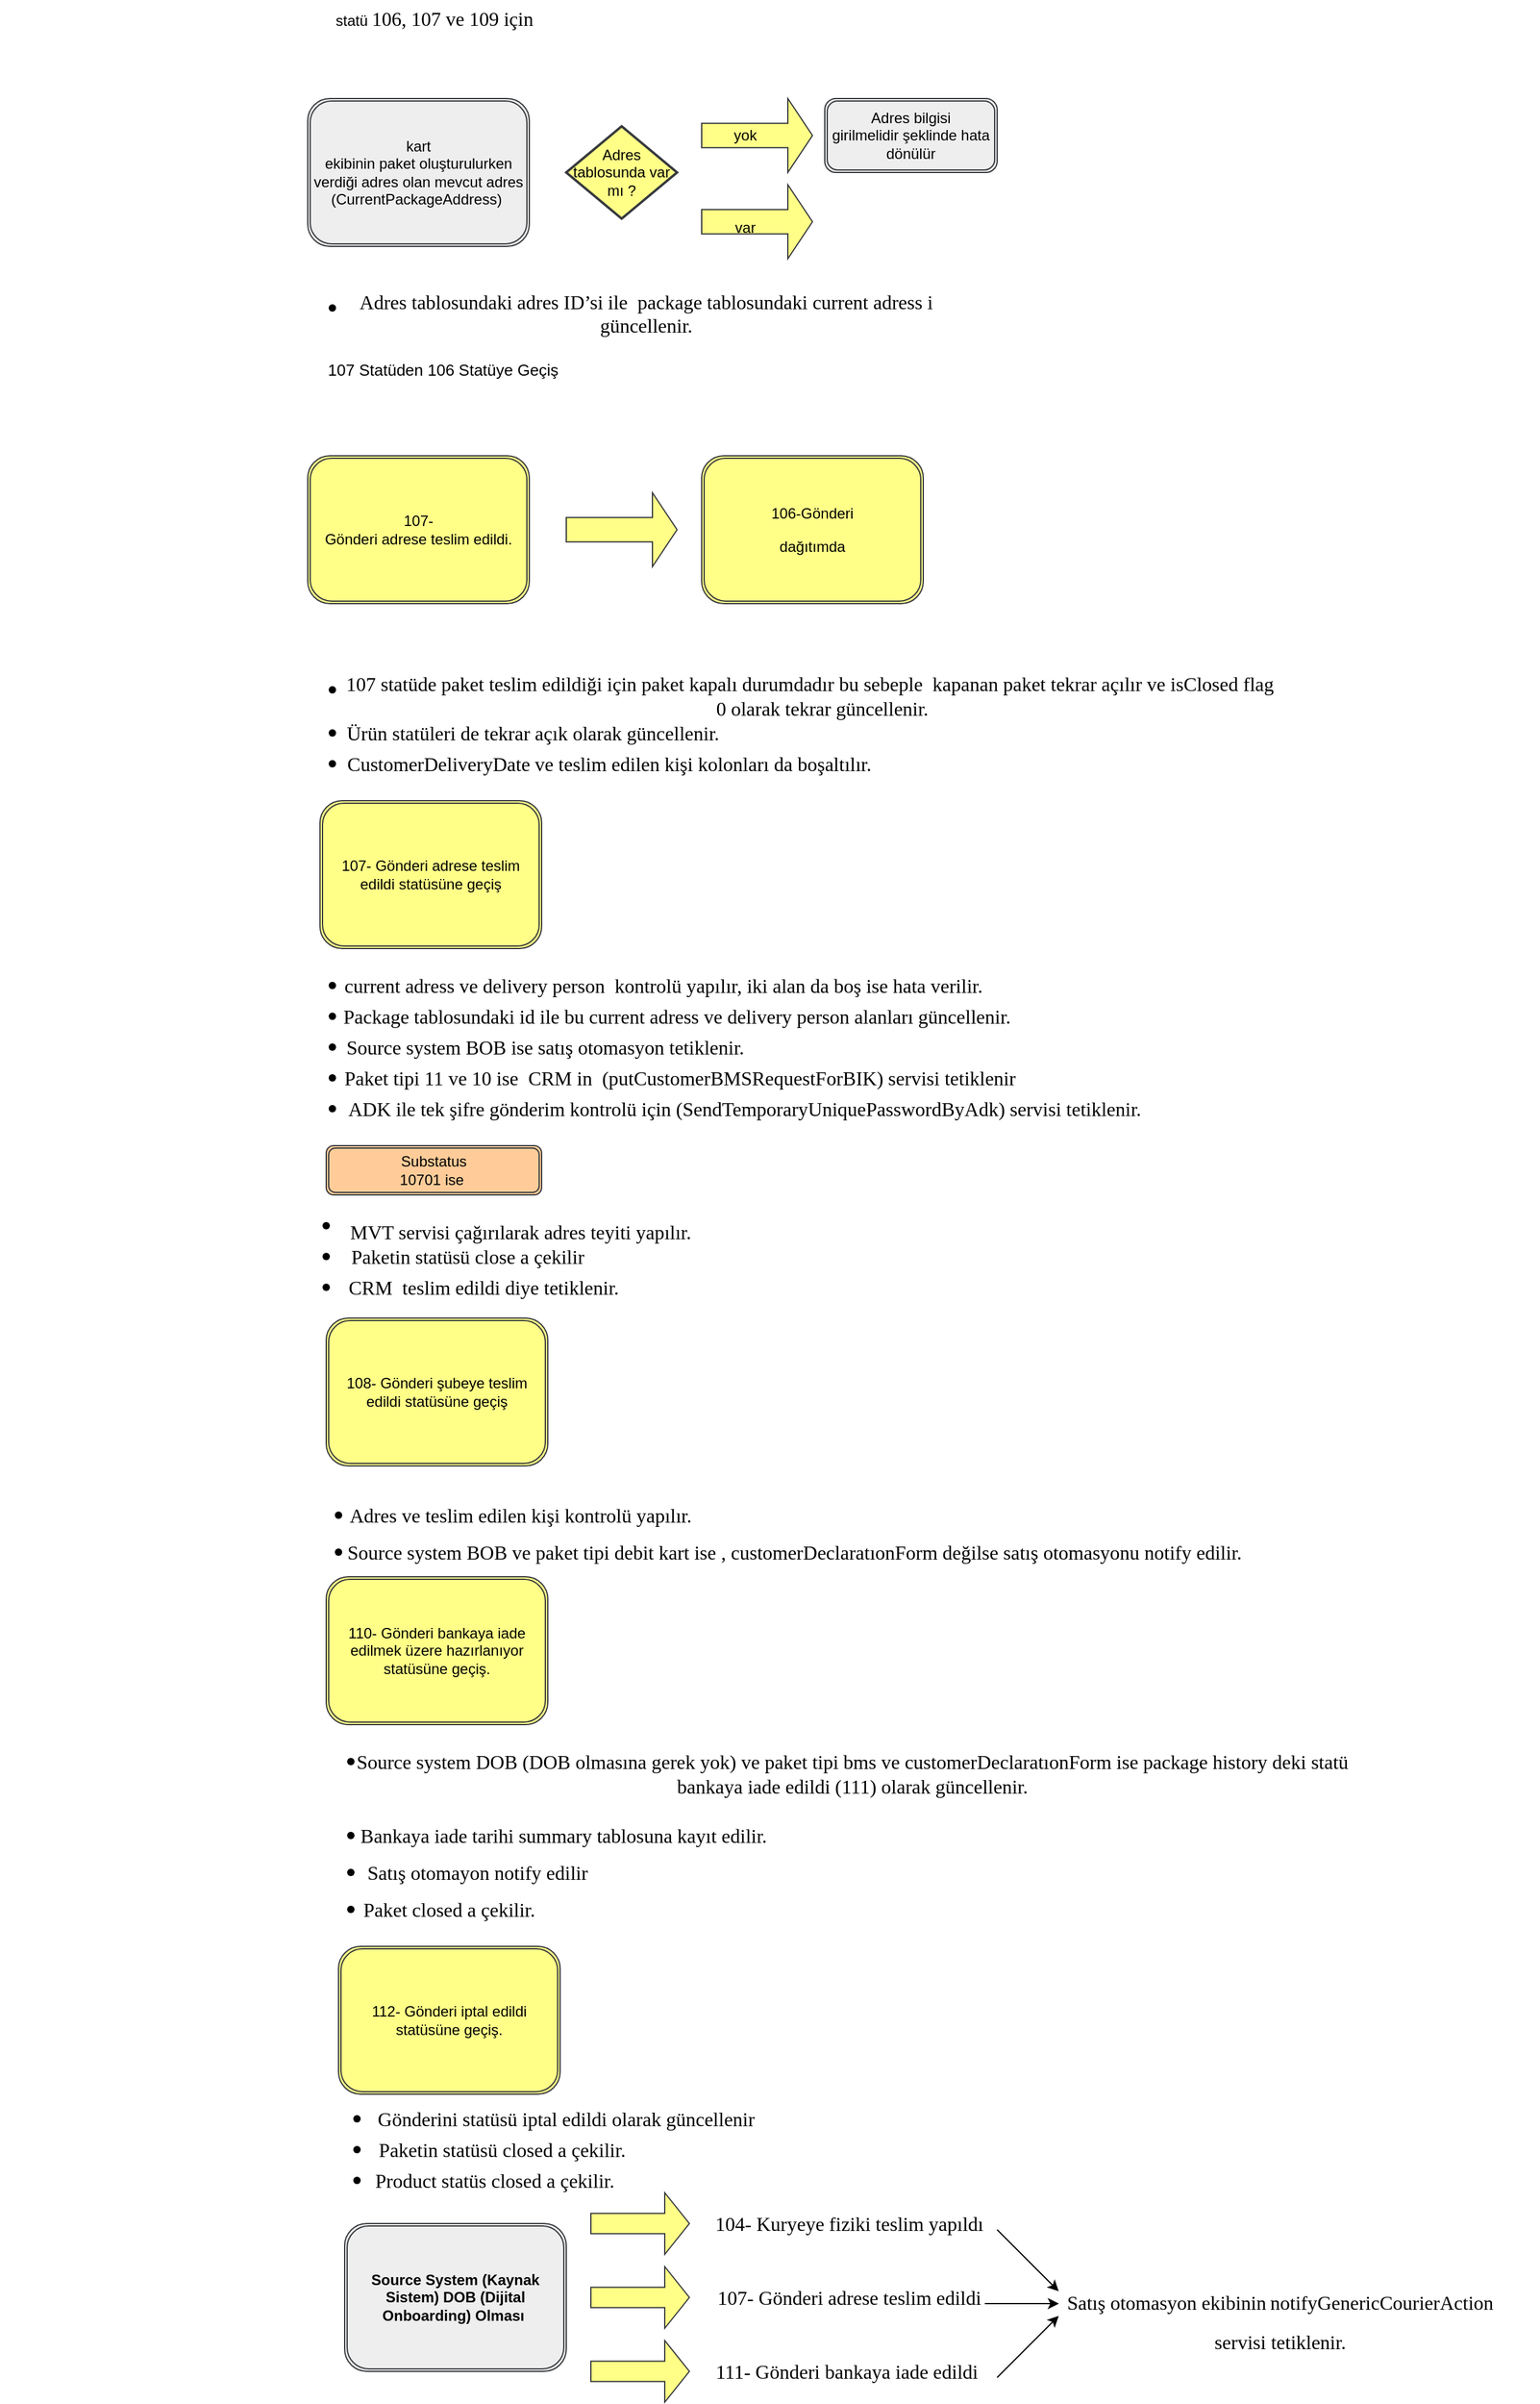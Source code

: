 <mxfile version="24.3.1" type="github">
  <diagram name="Sayfa -1" id="WW5wY_Qcip8z4y86tEyI">
    <mxGraphModel dx="1845" dy="658" grid="1" gridSize="10" guides="1" tooltips="1" connect="1" arrows="1" fold="1" page="1" pageScale="1" pageWidth="827" pageHeight="1169" background="none" math="0" shadow="0">
      <root>
        <mxCell id="0" />
        <mxCell id="1" parent="0" />
        <mxCell id="4TituT0BLEGVB-wLY2qW-1" value="&lt;span style=&quot;&quot;&gt;&lt;font style=&quot;font-size: 12px;&quot; face=&quot;Helvetica&quot;&gt;kart&lt;br&gt;ekibinin paket oluşturulurken verdiği adres olan mevcut adres (CurrentPackageAddress)&amp;nbsp;&lt;/font&gt;&lt;/span&gt;" style="shape=ext;double=1;rounded=1;whiteSpace=wrap;html=1;fillColor=#eeeeee;strokeColor=#36393d;" vertex="1" parent="1">
          <mxGeometry x="50" y="160" width="180" height="120" as="geometry" />
        </mxCell>
        <mxCell id="4TituT0BLEGVB-wLY2qW-2" value="Adres tablosunda var mı ?" style="strokeWidth=2;html=1;shape=mxgraph.flowchart.decision;whiteSpace=wrap;fillColor=#ffff88;strokeColor=#36393d;" vertex="1" parent="1">
          <mxGeometry x="260" y="182.5" width="90" height="75" as="geometry" />
        </mxCell>
        <mxCell id="4TituT0BLEGVB-wLY2qW-3" value="" style="html=1;shadow=0;dashed=0;align=center;verticalAlign=middle;shape=mxgraph.arrows2.arrow;dy=0.67;dx=20;notch=0;fillColor=#ffff88;strokeColor=#36393d;" vertex="1" parent="1">
          <mxGeometry x="370" y="160" width="90" height="60" as="geometry" />
        </mxCell>
        <mxCell id="4TituT0BLEGVB-wLY2qW-7" value="" style="html=1;shadow=0;dashed=0;align=center;verticalAlign=middle;shape=mxgraph.arrows2.arrow;dy=0.67;dx=20;notch=0;fillColor=#ffff88;strokeColor=#36393d;" vertex="1" parent="1">
          <mxGeometry x="370" y="230" width="90" height="60" as="geometry" />
        </mxCell>
        <mxCell id="4TituT0BLEGVB-wLY2qW-8" value="yok" style="text;html=1;align=center;verticalAlign=middle;resizable=0;points=[];autosize=1;strokeColor=none;fillColor=none;" vertex="1" parent="1">
          <mxGeometry x="385" y="175" width="40" height="30" as="geometry" />
        </mxCell>
        <mxCell id="4TituT0BLEGVB-wLY2qW-9" value="var" style="text;html=1;align=center;verticalAlign=middle;resizable=0;points=[];autosize=1;strokeColor=none;fillColor=none;" vertex="1" parent="1">
          <mxGeometry x="385" y="250" width="40" height="30" as="geometry" />
        </mxCell>
        <mxCell id="4TituT0BLEGVB-wLY2qW-12" value="&lt;span style=&quot;&quot;&gt;&lt;font style=&quot;font-size: 12px;&quot; face=&quot;Helvetica&quot;&gt;Adres bilgisi&lt;br&gt;girilmelidir şeklinde hata dönülür&lt;/font&gt;&lt;/span&gt;" style="shape=ext;double=1;rounded=1;whiteSpace=wrap;html=1;fillColor=#eeeeee;strokeColor=#36393d;" vertex="1" parent="1">
          <mxGeometry x="470" y="160" width="140" height="60" as="geometry" />
        </mxCell>
        <mxCell id="4TituT0BLEGVB-wLY2qW-15" value="" style="shape=waypoint;sketch=0;fillStyle=solid;size=6;pointerEvents=1;points=[];fillColor=none;resizable=0;rotatable=0;perimeter=centerPerimeter;snapToPoint=1;" vertex="1" parent="1">
          <mxGeometry x="60" y="320" width="20" height="20" as="geometry" />
        </mxCell>
        <mxCell id="4TituT0BLEGVB-wLY2qW-20" value="&lt;span style=&quot;text-wrap: nowrap;&quot;&gt;statü&amp;nbsp;&lt;/span&gt;&lt;span style=&quot;text-wrap: nowrap; font-size: 12pt; font-family: &amp;quot;Times New Roman&amp;quot;, serif;&quot;&gt;106, 107 ve 109 için&amp;nbsp;&lt;/span&gt;" style="text;html=1;align=center;verticalAlign=middle;whiteSpace=wrap;rounded=0;" vertex="1" parent="1">
          <mxGeometry x="60" y="80" width="190" height="30" as="geometry" />
        </mxCell>
        <mxCell id="4TituT0BLEGVB-wLY2qW-21" value="&lt;p style=&quot;text-indent: -18pt; font-size: 16px;&quot; class=&quot;MsoListParagraph&quot;&gt;&lt;font style=&quot;font-size: 16px;&quot; face=&quot;Times New Roman&quot;&gt;&lt;span style=&quot;font-variant-numeric: normal; font-variant-east-asian: normal; font-variant-alternates: normal; font-kerning: auto; font-optical-sizing: auto; font-feature-settings: normal; font-variation-settings: normal; font-variant-position: normal; font-stretch: normal; line-height: normal;&quot;&gt;&amp;nbsp; &amp;nbsp; &amp;nbsp; &amp;nbsp;&lt;br&gt;&lt;/span&gt;Adres tablosundaki adres ID’si ile&amp;nbsp; package tablosundaki current adress i güncellenir.&lt;/font&gt;&lt;/p&gt;" style="text;html=1;align=center;verticalAlign=middle;whiteSpace=wrap;rounded=0;" vertex="1" parent="1">
          <mxGeometry x="70" y="310" width="510" height="30" as="geometry" />
        </mxCell>
        <mxCell id="4TituT0BLEGVB-wLY2qW-22" value="&lt;p align=&quot;center&quot; class=&quot;MsoNormal&quot;&gt;107-&lt;br/&gt;Gönderi adrese teslim edildi.&lt;/p&gt;" style="shape=ext;double=1;rounded=1;whiteSpace=wrap;html=1;fillColor=#ffff88;strokeColor=#36393d;" vertex="1" parent="1">
          <mxGeometry x="50" y="450" width="180" height="120" as="geometry" />
        </mxCell>
        <mxCell id="4TituT0BLEGVB-wLY2qW-25" value="" style="html=1;shadow=0;dashed=0;align=center;verticalAlign=middle;shape=mxgraph.arrows2.arrow;dy=0.67;dx=20;notch=0;fillColor=#ffff88;strokeColor=#36393d;" vertex="1" parent="1">
          <mxGeometry x="260" y="480" width="90" height="60" as="geometry" />
        </mxCell>
        <mxCell id="4TituT0BLEGVB-wLY2qW-29" value="" style="shape=waypoint;sketch=0;fillStyle=solid;size=6;pointerEvents=1;points=[];fillColor=none;resizable=0;rotatable=0;perimeter=centerPerimeter;snapToPoint=1;" vertex="1" parent="1">
          <mxGeometry x="60" y="630" width="20" height="20" as="geometry" />
        </mxCell>
        <mxCell id="4TituT0BLEGVB-wLY2qW-30" value="&lt;p class=&quot;MsoNormal&quot;&gt;&lt;font style=&quot;font-size: 13px;&quot;&gt;107 Statüden 106 Statüye Geçiş&lt;/font&gt;&lt;b&gt;&lt;/b&gt;&lt;/p&gt;" style="text;html=1;align=center;verticalAlign=middle;whiteSpace=wrap;rounded=0;" vertex="1" parent="1">
          <mxGeometry x="60" y="360" width="200" height="40" as="geometry" />
        </mxCell>
        <mxCell id="4TituT0BLEGVB-wLY2qW-31" value="&lt;p class=&quot;MsoListParagraph&quot; style=&quot;text-indent: -18pt; font-size: 16px;&quot;&gt;&lt;font style=&quot;font-size: 16px;&quot; face=&quot;Times New Roman&quot;&gt;&lt;span style=&quot;&quot;&gt;107 statüde paket teslim edildiği için paket kapalı durumdadır bu sebeple &amp;nbsp;kapanan paket tekrar açılır ve isClosed&amp;nbsp;&lt;/span&gt;&lt;span style=&quot;background-color: initial; text-indent: -18pt;&quot;&gt;flag 0 olarak tekrar güncellenir.&amp;nbsp;&lt;/span&gt;&lt;/font&gt;&lt;/p&gt;" style="text;html=1;align=center;verticalAlign=middle;whiteSpace=wrap;rounded=0;fontSize=13;" vertex="1" parent="1">
          <mxGeometry x="100" y="630" width="740" height="30" as="geometry" />
        </mxCell>
        <mxCell id="4TituT0BLEGVB-wLY2qW-32" value="&lt;p align=&quot;center&quot; class=&quot;MsoNormal&quot;&gt;106-&lt;span style=&quot;background-color: initial;&quot;&gt;Gönderi&lt;/span&gt;&lt;/p&gt;&lt;p align=&quot;center&quot; class=&quot;MsoNormal&quot;&gt;dağıtımda&lt;/p&gt;" style="shape=ext;double=1;rounded=1;whiteSpace=wrap;html=1;fillColor=#ffff88;strokeColor=#36393d;" vertex="1" parent="1">
          <mxGeometry x="370" y="450" width="180" height="120" as="geometry" />
        </mxCell>
        <mxCell id="4TituT0BLEGVB-wLY2qW-36" value="&lt;span style=&quot;font-size:12.0pt;font-family:&amp;quot;Times New Roman&amp;quot;,serif;&lt;br/&gt;mso-fareast-font-family:&amp;quot;Times New Roman&amp;quot;;mso-fareast-theme-font:minor-fareast;&lt;br/&gt;mso-ansi-language:TR;mso-fareast-language:EN-US;mso-bidi-language:AR-SA&quot;&gt;Ürün statüleri de tekrar açık olarak güncellenir.&amp;nbsp;&lt;/span&gt;" style="text;html=1;align=center;verticalAlign=middle;whiteSpace=wrap;rounded=0;" vertex="1" parent="1">
          <mxGeometry y="660" width="470" height="30" as="geometry" />
        </mxCell>
        <mxCell id="4TituT0BLEGVB-wLY2qW-37" value="" style="shape=waypoint;sketch=0;fillStyle=solid;size=6;pointerEvents=1;points=[];fillColor=none;resizable=0;rotatable=0;perimeter=centerPerimeter;snapToPoint=1;" vertex="1" parent="1">
          <mxGeometry x="60" y="665" width="20" height="20" as="geometry" />
        </mxCell>
        <mxCell id="4TituT0BLEGVB-wLY2qW-39" value="" style="shape=waypoint;sketch=0;fillStyle=solid;size=6;pointerEvents=1;points=[];fillColor=none;resizable=0;rotatable=0;perimeter=centerPerimeter;snapToPoint=1;" vertex="1" parent="1">
          <mxGeometry x="60" y="690" width="20" height="20" as="geometry" />
        </mxCell>
        <mxCell id="4TituT0BLEGVB-wLY2qW-40" value="&lt;span style=&quot;font-size:12.0pt;font-family:&amp;quot;Times New Roman&amp;quot;,serif;&lt;br/&gt;mso-fareast-font-family:&amp;quot;Times New Roman&amp;quot;;mso-fareast-theme-font:minor-fareast;&lt;br/&gt;mso-ansi-language:TR;mso-fareast-language:EN-US;mso-bidi-language:AR-SA&quot;&gt;CustomerDeliveryDate ve teslim edilen kişi kolonları da boşaltılır.&lt;/span&gt;" style="text;html=1;align=center;verticalAlign=middle;whiteSpace=wrap;rounded=0;" vertex="1" parent="1">
          <mxGeometry x="20" y="685" width="550" height="30" as="geometry" />
        </mxCell>
        <mxCell id="4TituT0BLEGVB-wLY2qW-41" value="&lt;p align=&quot;center&quot; class=&quot;MsoNormal&quot;&gt;107- Gönderi adrese teslim edildi statüsüne geçiş&lt;br&gt;&lt;/p&gt;" style="shape=ext;double=1;rounded=1;whiteSpace=wrap;html=1;fillColor=#ffff88;strokeColor=#36393d;" vertex="1" parent="1">
          <mxGeometry x="60" y="730" width="180" height="120" as="geometry" />
        </mxCell>
        <mxCell id="4TituT0BLEGVB-wLY2qW-46" value="" style="shape=waypoint;sketch=0;fillStyle=solid;size=6;pointerEvents=1;points=[];fillColor=none;resizable=0;rotatable=0;perimeter=centerPerimeter;snapToPoint=1;" vertex="1" parent="1">
          <mxGeometry x="60" y="870" width="20" height="20" as="geometry" />
        </mxCell>
        <mxCell id="4TituT0BLEGVB-wLY2qW-47" value="&lt;p style=&quot;font-size: 16px;&quot; class=&quot;MsoNormal&quot;&gt;&lt;font style=&quot;font-size: 16px;&quot; face=&quot;Times New Roman&quot;&gt;current adress ve delivery person&amp;nbsp; kontrolü yapılır, iki alan da boş ise hata verilir.&amp;nbsp;&amp;nbsp;&lt;/font&gt;&lt;span style=&quot;font-size: 14px; background-color: initial;&quot;&gt;&amp;nbsp;&lt;/span&gt;&lt;/p&gt;&lt;p style=&quot;font-size: 14px;&quot; class=&quot;MsoNormal&quot;&gt;&lt;/p&gt;" style="text;html=1;align=center;verticalAlign=middle;whiteSpace=wrap;rounded=0;" vertex="1" parent="1">
          <mxGeometry x="40" y="865" width="610" height="30" as="geometry" />
        </mxCell>
        <mxCell id="4TituT0BLEGVB-wLY2qW-48" value="" style="shape=waypoint;sketch=0;fillStyle=solid;size=6;pointerEvents=1;points=[];fillColor=none;resizable=0;rotatable=0;perimeter=centerPerimeter;snapToPoint=1;" vertex="1" parent="1">
          <mxGeometry x="60" y="895" width="20" height="20" as="geometry" />
        </mxCell>
        <mxCell id="4TituT0BLEGVB-wLY2qW-49" value="&lt;span style=&quot;font-size:12.0pt;font-family:&amp;quot;Times New Roman&amp;quot;,serif;&lt;br/&gt;mso-fareast-font-family:&amp;quot;Times New Roman&amp;quot;;mso-fareast-theme-font:minor-fareast;&lt;br/&gt;mso-ansi-language:TR;mso-fareast-language:EN-US;mso-bidi-language:AR-SA&quot;&gt;Package tablosundaki id ile bu current adress ve delivery person alanları güncellenir.&lt;/span&gt;" style="text;html=1;align=center;verticalAlign=middle;whiteSpace=wrap;rounded=0;" vertex="1" parent="1">
          <mxGeometry x="40" y="890" width="620" height="30" as="geometry" />
        </mxCell>
        <mxCell id="4TituT0BLEGVB-wLY2qW-53" value="&lt;p style=&quot;&quot; align=&quot;center&quot; class=&quot;MsoNormal&quot;&gt;&lt;span style=&quot;&quot;&gt;Substatus&lt;br&gt;10701 ise&amp;nbsp;&lt;/span&gt;&lt;br&gt;&lt;/p&gt;" style="shape=ext;double=1;rounded=1;whiteSpace=wrap;html=1;fillColor=#ffcc99;strokeColor=#36393d;" vertex="1" parent="1">
          <mxGeometry x="65" y="1010" width="175" height="40" as="geometry" />
        </mxCell>
        <mxCell id="4TituT0BLEGVB-wLY2qW-54" value="" style="shape=waypoint;sketch=0;fillStyle=solid;size=6;pointerEvents=1;points=[];fillColor=none;resizable=0;rotatable=0;perimeter=centerPerimeter;snapToPoint=1;" vertex="1" parent="1">
          <mxGeometry x="60" y="920" width="20" height="20" as="geometry" />
        </mxCell>
        <mxCell id="4TituT0BLEGVB-wLY2qW-56" value="&lt;span style=&quot;font-size:12.0pt;font-family:&amp;quot;Times New Roman&amp;quot;,serif;&lt;br/&gt;mso-fareast-font-family:&amp;quot;Times New Roman&amp;quot;;mso-fareast-theme-font:minor-fareast;&lt;br/&gt;mso-ansi-language:TR;mso-fareast-language:EN-US;mso-bidi-language:AR-SA&quot;&gt;MVT servisi çağırılarak adres teyiti yapılır.&amp;nbsp;&lt;/span&gt;" style="text;html=1;align=center;verticalAlign=middle;whiteSpace=wrap;rounded=0;" vertex="1" parent="1">
          <mxGeometry x="-80" y="1065" width="610" height="30" as="geometry" />
        </mxCell>
        <mxCell id="4TituT0BLEGVB-wLY2qW-57" value="" style="shape=waypoint;sketch=0;fillStyle=solid;size=6;pointerEvents=1;points=[];fillColor=none;resizable=0;rotatable=0;perimeter=centerPerimeter;snapToPoint=1;" vertex="1" parent="1">
          <mxGeometry x="60" y="945" width="20" height="20" as="geometry" />
        </mxCell>
        <mxCell id="4TituT0BLEGVB-wLY2qW-58" value="&lt;span style=&quot;font-size:12.0pt;font-family:&amp;quot;Times New Roman&amp;quot;,serif;&lt;br/&gt;mso-fareast-font-family:&amp;quot;Times New Roman&amp;quot;;mso-fareast-theme-font:minor-fareast;&lt;br/&gt;mso-ansi-language:TR;mso-fareast-language:EN-US;mso-bidi-language:AR-SA&quot;&gt;Paketin statüsü close a çekilir&lt;/span&gt;" style="text;html=1;align=center;verticalAlign=middle;whiteSpace=wrap;rounded=0;" vertex="1" parent="1">
          <mxGeometry x="-20" y="1085" width="400" height="30" as="geometry" />
        </mxCell>
        <mxCell id="4TituT0BLEGVB-wLY2qW-59" value="" style="shape=waypoint;sketch=0;fillStyle=solid;size=6;pointerEvents=1;points=[];fillColor=none;resizable=0;rotatable=0;perimeter=centerPerimeter;snapToPoint=1;" vertex="1" parent="1">
          <mxGeometry x="60" y="970" width="20" height="20" as="geometry" />
        </mxCell>
        <mxCell id="4TituT0BLEGVB-wLY2qW-60" value="&lt;span style=&quot;font-size:12.0pt;font-family:&amp;quot;Times New Roman&amp;quot;,serif;&lt;br/&gt;mso-fareast-font-family:&amp;quot;Times New Roman&amp;quot;;mso-fareast-theme-font:minor-fareast;&lt;br/&gt;mso-ansi-language:TR;mso-fareast-language:EN-US;mso-bidi-language:AR-SA&quot;&gt;CRM&amp;nbsp; teslim edildi diye tetiklenir.&amp;nbsp;&lt;/span&gt;" style="text;html=1;align=center;verticalAlign=middle;whiteSpace=wrap;rounded=0;" vertex="1" parent="1">
          <mxGeometry x="10" y="1110" width="370" height="30" as="geometry" />
        </mxCell>
        <mxCell id="4TituT0BLEGVB-wLY2qW-61" value="&lt;span style=&quot;font-size:12.0pt;font-family:&amp;quot;Times New Roman&amp;quot;,serif;&lt;br/&gt;mso-fareast-font-family:&amp;quot;Times New Roman&amp;quot;;mso-fareast-theme-font:minor-fareast;&lt;br/&gt;mso-ansi-language:TR;mso-fareast-language:EN-US;mso-bidi-language:AR-SA&quot;&gt;Source system BOB ise satış otomasyon tetiklenir.&amp;nbsp;&lt;/span&gt;" style="text;html=1;align=center;verticalAlign=middle;whiteSpace=wrap;rounded=0;" vertex="1" parent="1">
          <mxGeometry x="-30" y="915" width="550" height="30" as="geometry" />
        </mxCell>
        <mxCell id="4TituT0BLEGVB-wLY2qW-63" value="&lt;span style=&quot;font-size:12.0pt;font-family:&amp;quot;Times New Roman&amp;quot;,serif;&lt;br/&gt;mso-fareast-font-family:&amp;quot;Times New Roman&amp;quot;;mso-fareast-theme-font:minor-fareast;&lt;br/&gt;mso-ansi-language:TR;mso-fareast-language:EN-US;mso-bidi-language:AR-SA&quot;&gt;Paket tipi 11 ve 10 ise&amp;nbsp; CRM in&amp;nbsp;&amp;nbsp;&lt;/span&gt;&lt;span style=&quot;font-family: &amp;quot;Times New Roman&amp;quot;, serif; font-size: 16px;&quot;&gt;(putCustomerBMSRequestForBIK)&amp;nbsp;&lt;/span&gt;&lt;span style=&quot;font-size:12.0pt;font-family:&amp;quot;Times New Roman&amp;quot;,serif;&lt;br/&gt;mso-fareast-font-family:&amp;quot;Times New Roman&amp;quot;;mso-fareast-theme-font:minor-fareast;&lt;br/&gt;mso-ansi-language:TR;mso-fareast-language:EN-US;mso-bidi-language:AR-SA&quot;&gt;servisi tetiklenir&lt;/span&gt;" style="text;html=1;align=center;verticalAlign=middle;whiteSpace=wrap;rounded=0;" vertex="1" parent="1">
          <mxGeometry x="45" y="940" width="615" height="30" as="geometry" />
        </mxCell>
        <mxCell id="4TituT0BLEGVB-wLY2qW-64" value="&lt;span style=&quot;font-size:12.0pt;font-family:&amp;quot;Times New Roman&amp;quot;,serif;&lt;br/&gt;mso-fareast-font-family:&amp;quot;Times New Roman&amp;quot;;mso-fareast-theme-font:minor-fareast;&lt;br/&gt;mso-ansi-language:TR;mso-fareast-language:EN-US;mso-bidi-language:AR-SA&quot;&gt;ADK ile tek şifre gönderim kontrolü için (SendTemporaryUniquePasswordByAdk) servisi tetiklenir.&lt;/span&gt;" style="text;html=1;align=center;verticalAlign=middle;whiteSpace=wrap;rounded=0;" vertex="1" parent="1">
          <mxGeometry x="55" y="965" width="700" height="30" as="geometry" />
        </mxCell>
        <mxCell id="4TituT0BLEGVB-wLY2qW-65" value="" style="shape=waypoint;sketch=0;fillStyle=solid;size=6;pointerEvents=1;points=[];fillColor=none;resizable=0;rotatable=0;perimeter=centerPerimeter;snapToPoint=1;" vertex="1" parent="1">
          <mxGeometry x="55" y="1065" width="20" height="20" as="geometry" />
        </mxCell>
        <mxCell id="4TituT0BLEGVB-wLY2qW-66" value="" style="shape=waypoint;sketch=0;fillStyle=solid;size=6;pointerEvents=1;points=[];fillColor=none;resizable=0;rotatable=0;perimeter=centerPerimeter;snapToPoint=1;" vertex="1" parent="1">
          <mxGeometry x="55" y="1090" width="20" height="20" as="geometry" />
        </mxCell>
        <mxCell id="4TituT0BLEGVB-wLY2qW-67" value="" style="shape=waypoint;sketch=0;fillStyle=solid;size=6;pointerEvents=1;points=[];fillColor=none;resizable=0;rotatable=0;perimeter=centerPerimeter;snapToPoint=1;" vertex="1" parent="1">
          <mxGeometry x="55" y="1115" width="20" height="20" as="geometry" />
        </mxCell>
        <mxCell id="4TituT0BLEGVB-wLY2qW-68" value="&lt;p align=&quot;center&quot; class=&quot;MsoNormal&quot;&gt;108- Gönderi şubeye teslim edildi statüsüne geçiş&lt;br&gt;&lt;/p&gt;" style="shape=ext;double=1;rounded=1;whiteSpace=wrap;html=1;fillColor=#ffff88;strokeColor=#36393d;" vertex="1" parent="1">
          <mxGeometry x="65" y="1150" width="180" height="120" as="geometry" />
        </mxCell>
        <mxCell id="4TituT0BLEGVB-wLY2qW-69" value="" style="shape=waypoint;sketch=0;fillStyle=solid;size=6;pointerEvents=1;points=[];fillColor=none;resizable=0;rotatable=0;perimeter=centerPerimeter;snapToPoint=1;" vertex="1" parent="1">
          <mxGeometry x="65" y="1300" width="20" height="20" as="geometry" />
        </mxCell>
        <mxCell id="4TituT0BLEGVB-wLY2qW-70" value="" style="shape=waypoint;sketch=0;fillStyle=solid;size=6;pointerEvents=1;points=[];fillColor=none;resizable=0;rotatable=0;perimeter=centerPerimeter;snapToPoint=1;" vertex="1" parent="1">
          <mxGeometry x="65" y="1330" width="20" height="20" as="geometry" />
        </mxCell>
        <mxCell id="4TituT0BLEGVB-wLY2qW-71" value="&lt;span style=&quot;font-size:12.0pt;font-family:&amp;quot;Times New Roman&amp;quot;,serif;&lt;br/&gt;mso-fareast-font-family:&amp;quot;Times New Roman&amp;quot;;mso-fareast-theme-font:minor-fareast;&lt;br/&gt;mso-ansi-language:TR;mso-fareast-language:EN-US;mso-bidi-language:AR-SA&quot;&gt;Adres ve teslim edilen kişi kontrolü yapılır.&amp;nbsp;&lt;/span&gt;" style="text;html=1;align=center;verticalAlign=middle;whiteSpace=wrap;rounded=0;" vertex="1" parent="1">
          <mxGeometry x="-50" y="1295" width="550" height="30" as="geometry" />
        </mxCell>
        <mxCell id="4TituT0BLEGVB-wLY2qW-72" value="&lt;span style=&quot;font-size:12.0pt;font-family:&amp;quot;Times New Roman&amp;quot;,serif;&lt;br/&gt;mso-fareast-font-family:&amp;quot;Times New Roman&amp;quot;;mso-fareast-theme-font:minor-fareast;&lt;br/&gt;mso-ansi-language:TR;mso-fareast-language:EN-US;mso-bidi-language:AR-SA&quot;&gt;Source system BOB ve paket tipi debit kart ise , customerDeclaratıonForm değilse satış otomasyonu notify edilir.&amp;nbsp;&lt;/span&gt;" style="text;html=1;align=center;verticalAlign=middle;whiteSpace=wrap;rounded=0;" vertex="1" parent="1">
          <mxGeometry x="40" y="1325" width="815" height="30" as="geometry" />
        </mxCell>
        <mxCell id="4TituT0BLEGVB-wLY2qW-73" value="&lt;p align=&quot;center&quot; class=&quot;MsoNormal&quot;&gt;110- Gönderi bankaya iade edilmek üzere hazırlanıyor statüsüne geçiş.&lt;br&gt;&lt;/p&gt;" style="shape=ext;double=1;rounded=1;whiteSpace=wrap;html=1;fillColor=#ffff88;strokeColor=#36393d;" vertex="1" parent="1">
          <mxGeometry x="65" y="1360" width="180" height="120" as="geometry" />
        </mxCell>
        <mxCell id="4TituT0BLEGVB-wLY2qW-74" value="" style="shape=waypoint;sketch=0;fillStyle=solid;size=6;pointerEvents=1;points=[];fillColor=none;resizable=0;rotatable=0;perimeter=centerPerimeter;snapToPoint=1;" vertex="1" parent="1">
          <mxGeometry x="75" y="1500" width="20" height="20" as="geometry" />
        </mxCell>
        <mxCell id="4TituT0BLEGVB-wLY2qW-75" value="" style="shape=waypoint;sketch=0;fillStyle=solid;size=6;pointerEvents=1;points=[];fillColor=none;resizable=0;rotatable=0;perimeter=centerPerimeter;snapToPoint=1;" vertex="1" parent="1">
          <mxGeometry x="75" y="1560" width="20" height="20" as="geometry" />
        </mxCell>
        <mxCell id="4TituT0BLEGVB-wLY2qW-76" value="" style="shape=waypoint;sketch=0;fillStyle=solid;size=6;pointerEvents=1;points=[];fillColor=none;resizable=0;rotatable=0;perimeter=centerPerimeter;snapToPoint=1;" vertex="1" parent="1">
          <mxGeometry x="75" y="1590" width="20" height="20" as="geometry" />
        </mxCell>
        <mxCell id="4TituT0BLEGVB-wLY2qW-77" value="&lt;p style=&quot;font-size: 16px;&quot; class=&quot;MsoNormal&quot;&gt;&lt;font face=&quot;Times New Roman&quot;&gt;Source system DOB (DOB olmasına gerek yok) ve paket tipi bms ve customerDeclaratıonForm ise package history deki statü bankaya iade edildi (111) olarak güncellenir.&lt;/font&gt;&lt;/p&gt;" style="text;html=1;align=center;verticalAlign=middle;whiteSpace=wrap;rounded=0;" vertex="1" parent="1">
          <mxGeometry x="75" y="1500" width="835" height="40" as="geometry" />
        </mxCell>
        <mxCell id="4TituT0BLEGVB-wLY2qW-78" value="&lt;span style=&quot;font-size:12.0pt;font-family:&amp;quot;Times New Roman&amp;quot;,serif;&lt;br/&gt;mso-fareast-font-family:&amp;quot;Times New Roman&amp;quot;;mso-fareast-theme-font:minor-fareast;&lt;br/&gt;mso-ansi-language:TR;mso-fareast-language:EN-US;mso-bidi-language:AR-SA&quot;&gt;Bankaya iade tarihi summary tablosuna kayıt edilir.&amp;nbsp;&lt;/span&gt;" style="text;html=1;align=center;verticalAlign=middle;whiteSpace=wrap;rounded=0;" vertex="1" parent="1">
          <mxGeometry x="-60" y="1555" width="640" height="30" as="geometry" />
        </mxCell>
        <mxCell id="4TituT0BLEGVB-wLY2qW-79" value="&lt;span style=&quot;font-size:12.0pt;font-family:&amp;quot;Times New Roman&amp;quot;,serif;&lt;br/&gt;mso-fareast-font-family:&amp;quot;Times New Roman&amp;quot;;mso-fareast-theme-font:minor-fareast;&lt;br/&gt;mso-ansi-language:TR;mso-fareast-language:EN-US;mso-bidi-language:AR-SA&quot;&gt;Satış otomayon notify edilir&amp;nbsp;&lt;/span&gt;" style="text;html=1;align=center;verticalAlign=middle;whiteSpace=wrap;rounded=0;" vertex="1" parent="1">
          <mxGeometry y="1585" width="380" height="30" as="geometry" />
        </mxCell>
        <mxCell id="4TituT0BLEGVB-wLY2qW-80" value="&lt;p align=&quot;center&quot; class=&quot;MsoNormal&quot;&gt;112- Gönderi iptal edildi statüsüne geçiş.&lt;br&gt;&lt;/p&gt;" style="shape=ext;double=1;rounded=1;whiteSpace=wrap;html=1;fillColor=#ffff88;strokeColor=#36393d;" vertex="1" parent="1">
          <mxGeometry x="75" y="1660" width="180" height="120" as="geometry" />
        </mxCell>
        <mxCell id="4TituT0BLEGVB-wLY2qW-81" value="" style="shape=waypoint;sketch=0;fillStyle=solid;size=6;pointerEvents=1;points=[];fillColor=none;resizable=0;rotatable=0;perimeter=centerPerimeter;snapToPoint=1;" vertex="1" parent="1">
          <mxGeometry x="80" y="1790" width="20" height="20" as="geometry" />
        </mxCell>
        <mxCell id="4TituT0BLEGVB-wLY2qW-82" value="&lt;span style=&quot;font-size:12.0pt;font-family:&amp;quot;Times New Roman&amp;quot;,serif;&lt;br/&gt;mso-fareast-font-family:&amp;quot;Times New Roman&amp;quot;;mso-fareast-theme-font:minor-fareast;&lt;br/&gt;mso-ansi-language:TR;mso-fareast-language:EN-US;mso-bidi-language:AR-SA&quot;&gt;Gönderini statüsü iptal edildi olarak güncellenir&lt;/span&gt;" style="text;html=1;align=center;verticalAlign=middle;whiteSpace=wrap;rounded=0;" vertex="1" parent="1">
          <mxGeometry x="-200" y="1785" width="920" height="30" as="geometry" />
        </mxCell>
        <mxCell id="4TituT0BLEGVB-wLY2qW-83" value="" style="shape=waypoint;sketch=0;fillStyle=solid;size=6;pointerEvents=1;points=[];fillColor=none;resizable=0;rotatable=0;perimeter=centerPerimeter;snapToPoint=1;" vertex="1" parent="1">
          <mxGeometry x="80" y="1815" width="20" height="20" as="geometry" />
        </mxCell>
        <mxCell id="4TituT0BLEGVB-wLY2qW-84" value="&lt;div style=&quot;text-indent: -24px;&quot;&gt;&lt;font style=&quot;font-size: 16px;&quot; face=&quot;Times New Roman&quot;&gt;Paketin statüsü closed a çekilir.&lt;/font&gt;&lt;/div&gt;" style="text;html=1;align=center;verticalAlign=middle;whiteSpace=wrap;rounded=0;" vertex="1" parent="1">
          <mxGeometry x="-30" y="1810" width="500" height="30" as="geometry" />
        </mxCell>
        <mxCell id="4TituT0BLEGVB-wLY2qW-85" value="" style="shape=waypoint;sketch=0;fillStyle=solid;size=6;pointerEvents=1;points=[];fillColor=none;resizable=0;rotatable=0;perimeter=centerPerimeter;snapToPoint=1;" vertex="1" parent="1">
          <mxGeometry x="80" y="1840" width="20" height="20" as="geometry" />
        </mxCell>
        <mxCell id="4TituT0BLEGVB-wLY2qW-86" value="&lt;div style=&quot;text-indent: -24px;&quot;&gt;&lt;font style=&quot;font-size: 16px;&quot; face=&quot;Times New Roman&quot;&gt;Product statüs closed a çekilir.&lt;/font&gt;&lt;/div&gt;" style="text;html=1;align=center;verticalAlign=middle;whiteSpace=wrap;rounded=0;" vertex="1" parent="1">
          <mxGeometry x="14" y="1835" width="400" height="30" as="geometry" />
        </mxCell>
        <mxCell id="4TituT0BLEGVB-wLY2qW-87" value="" style="shape=waypoint;sketch=0;fillStyle=solid;size=6;pointerEvents=1;points=[];fillColor=none;resizable=0;rotatable=0;perimeter=centerPerimeter;snapToPoint=1;" vertex="1" parent="1">
          <mxGeometry x="75" y="1620" width="20" height="20" as="geometry" />
        </mxCell>
        <mxCell id="4TituT0BLEGVB-wLY2qW-88" value="&lt;span style=&quot;font-size:12.0pt;font-family:&amp;quot;Times New Roman&amp;quot;,serif;&lt;br/&gt;mso-fareast-font-family:&amp;quot;Times New Roman&amp;quot;;mso-fareast-theme-font:minor-fareast;&lt;br/&gt;mso-ansi-language:TR;mso-fareast-language:EN-US;mso-bidi-language:AR-SA&quot;&gt;Paket closed a çekilir.&lt;/span&gt;" style="text;html=1;align=center;verticalAlign=middle;whiteSpace=wrap;rounded=0;" vertex="1" parent="1">
          <mxGeometry x="-20" y="1615" width="370" height="30" as="geometry" />
        </mxCell>
        <mxCell id="4TituT0BLEGVB-wLY2qW-89" value="&lt;p class=&quot;MsoNormal&quot;&gt;&lt;b&gt;Source System (Kaynak Sistem) DOB (Dijital&lt;br/&gt;Onboarding) Olması&amp;nbsp;&lt;/b&gt;&lt;/p&gt;" style="shape=ext;double=1;rounded=1;whiteSpace=wrap;html=1;fillColor=#eeeeee;strokeColor=#36393d;" vertex="1" parent="1">
          <mxGeometry x="80" y="1885" width="180" height="120" as="geometry" />
        </mxCell>
        <mxCell id="4TituT0BLEGVB-wLY2qW-90" value="" style="html=1;shadow=0;dashed=0;align=center;verticalAlign=middle;shape=mxgraph.arrows2.arrow;dy=0.67;dx=20;notch=0;fillColor=#ffff88;strokeColor=#36393d;" vertex="1" parent="1">
          <mxGeometry x="280" y="1860" width="80" height="50" as="geometry" />
        </mxCell>
        <mxCell id="4TituT0BLEGVB-wLY2qW-92" value="&lt;span style=&quot;font-size:12.0pt;font-family:&amp;quot;Times New Roman&amp;quot;,serif;&lt;br/&gt;mso-fareast-font-family:&amp;quot;Times New Roman&amp;quot;;mso-fareast-theme-font:minor-fareast;&lt;br/&gt;mso-ansi-language:TR;mso-fareast-language:EN-US;mso-bidi-language:AR-SA&quot;&gt;104- Kuryeye fiziki teslim yapıldı&lt;/span&gt;" style="text;html=1;align=center;verticalAlign=middle;whiteSpace=wrap;rounded=0;" vertex="1" parent="1">
          <mxGeometry x="30" y="1870" width="920" height="30" as="geometry" />
        </mxCell>
        <mxCell id="4TituT0BLEGVB-wLY2qW-93" value="&lt;span style=&quot;font-size:12.0pt;font-family:&amp;quot;Times New Roman&amp;quot;,serif;&lt;br/&gt;mso-fareast-font-family:&amp;quot;Times New Roman&amp;quot;;mso-fareast-theme-font:minor-fareast;&lt;br/&gt;mso-ansi-language:TR;mso-fareast-language:EN-US;mso-bidi-language:AR-SA&quot;&gt;107- Gönderi adrese teslim edildi&lt;/span&gt;" style="text;html=1;align=center;verticalAlign=middle;whiteSpace=wrap;rounded=0;" vertex="1" parent="1">
          <mxGeometry x="30" y="1930" width="920" height="30" as="geometry" />
        </mxCell>
        <mxCell id="4TituT0BLEGVB-wLY2qW-94" value="&lt;span style=&quot;font-size:12.0pt;font-family:&amp;quot;Times New Roman&amp;quot;,serif;&lt;br/&gt;mso-fareast-font-family:&amp;quot;Times New Roman&amp;quot;;mso-fareast-theme-font:minor-fareast;&lt;br/&gt;mso-ansi-language:TR;mso-fareast-language:EN-US;mso-bidi-language:AR-SA&quot;&gt;111- Gönderi bankaya iade edildi&amp;nbsp;&lt;/span&gt;" style="text;html=1;align=center;verticalAlign=middle;whiteSpace=wrap;rounded=0;" vertex="1" parent="1">
          <mxGeometry x="30" y="1990" width="920" height="30" as="geometry" />
        </mxCell>
        <mxCell id="4TituT0BLEGVB-wLY2qW-95" value="" style="html=1;shadow=0;dashed=0;align=center;verticalAlign=middle;shape=mxgraph.arrows2.arrow;dy=0.67;dx=20;notch=0;fillColor=#ffff88;strokeColor=#36393d;" vertex="1" parent="1">
          <mxGeometry x="280" y="1920" width="80" height="50" as="geometry" />
        </mxCell>
        <mxCell id="4TituT0BLEGVB-wLY2qW-96" value="" style="html=1;shadow=0;dashed=0;align=center;verticalAlign=middle;shape=mxgraph.arrows2.arrow;dy=0.67;dx=20;notch=0;fillColor=#ffff88;strokeColor=#36393d;" vertex="1" parent="1">
          <mxGeometry x="280" y="1980" width="80" height="50" as="geometry" />
        </mxCell>
        <mxCell id="4TituT0BLEGVB-wLY2qW-98" value="" style="endArrow=classic;html=1;rounded=0;" edge="1" parent="1">
          <mxGeometry width="50" height="50" relative="1" as="geometry">
            <mxPoint x="610" y="2010" as="sourcePoint" />
            <mxPoint x="660" y="1960" as="targetPoint" />
          </mxGeometry>
        </mxCell>
        <mxCell id="4TituT0BLEGVB-wLY2qW-99" value="" style="endArrow=classic;html=1;rounded=0;entryX=0.685;entryY=0.667;entryDx=0;entryDy=0;entryPerimeter=0;" edge="1" parent="1" target="4TituT0BLEGVB-wLY2qW-93">
          <mxGeometry width="50" height="50" relative="1" as="geometry">
            <mxPoint x="600" y="1950" as="sourcePoint" />
            <mxPoint x="650" y="1900" as="targetPoint" />
          </mxGeometry>
        </mxCell>
        <mxCell id="4TituT0BLEGVB-wLY2qW-100" value="" style="endArrow=classic;html=1;rounded=0;" edge="1" parent="1">
          <mxGeometry width="50" height="50" relative="1" as="geometry">
            <mxPoint x="610" y="1890" as="sourcePoint" />
            <mxPoint x="660" y="1940" as="targetPoint" />
          </mxGeometry>
        </mxCell>
        <mxCell id="4TituT0BLEGVB-wLY2qW-101" value="&lt;p class=&quot;MsoNormal&quot;&gt;&lt;span style=&quot;background-color: initial;&quot;&gt;&lt;font style=&quot;&quot; face=&quot;Times New Roman&quot;&gt;&lt;font style=&quot;font-size: 16px;&quot;&gt;Satış otomasyon ekibinin&lt;/font&gt;&lt;span style=&quot;font-size: 13px;&quot;&gt;&amp;nbsp;&lt;/span&gt;&lt;/font&gt;&lt;/span&gt;&lt;span style=&quot;font-size: 12pt; font-family: Wuqkdfuyp4xItZszp6Hi; background-color: initial;&quot;&gt;notifyGenericCourierAction&lt;/span&gt;&lt;/p&gt;&lt;p class=&quot;MsoNormal&quot;&gt;&lt;font face=&quot;Wuqkdfuyp4xItZszp6Hi&quot;&gt;&lt;span style=&quot;font-size: 12pt;&quot;&gt;servisi tetiklenir.&lt;/span&gt;&lt;/font&gt;&lt;br&gt;&lt;/p&gt;" style="text;html=1;align=center;verticalAlign=middle;whiteSpace=wrap;rounded=0;" vertex="1" parent="1">
          <mxGeometry x="630" y="1910" width="420" height="110" as="geometry" />
        </mxCell>
      </root>
    </mxGraphModel>
  </diagram>
</mxfile>
